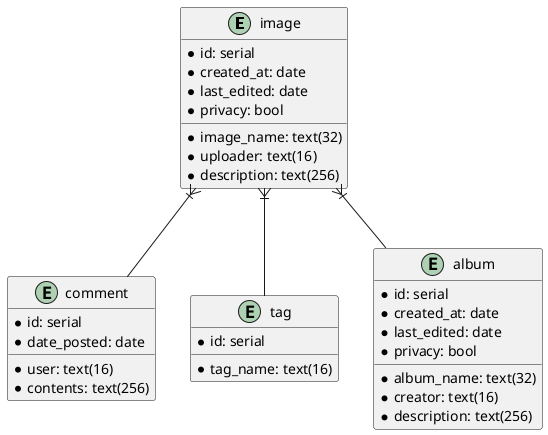 @startuml
entity image {
* id: serial
* image_name: text(32)
* uploader: text(16)
* created_at: date
* last_edited: date
* description: text(256)
* privacy: bool
  
}

entity comment {
*id: serial
*user: text(16)
*contents: text(256)
*date_posted: date

}

entity tag {
*id: serial
*tag_name: text(16)
}

entity album {
*id: serial
*album_name: text(32)
*creator: text(16)
*description: text(256)
*created_at: date
*last_edited: date
*privacy: bool
}

image }|-- tag 
image }|-- album
image }|-- comment


@enduml